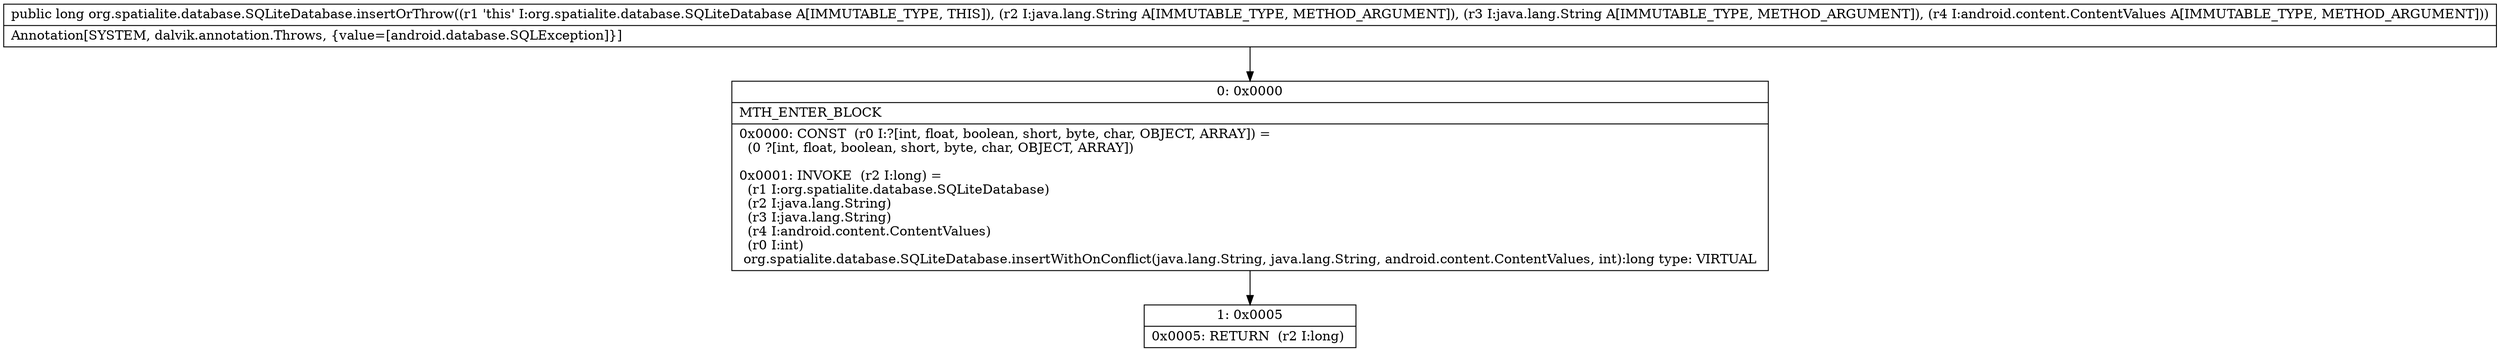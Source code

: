 digraph "CFG fororg.spatialite.database.SQLiteDatabase.insertOrThrow(Ljava\/lang\/String;Ljava\/lang\/String;Landroid\/content\/ContentValues;)J" {
Node_0 [shape=record,label="{0\:\ 0x0000|MTH_ENTER_BLOCK\l|0x0000: CONST  (r0 I:?[int, float, boolean, short, byte, char, OBJECT, ARRAY]) = \l  (0 ?[int, float, boolean, short, byte, char, OBJECT, ARRAY])\l \l0x0001: INVOKE  (r2 I:long) = \l  (r1 I:org.spatialite.database.SQLiteDatabase)\l  (r2 I:java.lang.String)\l  (r3 I:java.lang.String)\l  (r4 I:android.content.ContentValues)\l  (r0 I:int)\l org.spatialite.database.SQLiteDatabase.insertWithOnConflict(java.lang.String, java.lang.String, android.content.ContentValues, int):long type: VIRTUAL \l}"];
Node_1 [shape=record,label="{1\:\ 0x0005|0x0005: RETURN  (r2 I:long) \l}"];
MethodNode[shape=record,label="{public long org.spatialite.database.SQLiteDatabase.insertOrThrow((r1 'this' I:org.spatialite.database.SQLiteDatabase A[IMMUTABLE_TYPE, THIS]), (r2 I:java.lang.String A[IMMUTABLE_TYPE, METHOD_ARGUMENT]), (r3 I:java.lang.String A[IMMUTABLE_TYPE, METHOD_ARGUMENT]), (r4 I:android.content.ContentValues A[IMMUTABLE_TYPE, METHOD_ARGUMENT]))  | Annotation[SYSTEM, dalvik.annotation.Throws, \{value=[android.database.SQLException]\}]\l}"];
MethodNode -> Node_0;
Node_0 -> Node_1;
}


